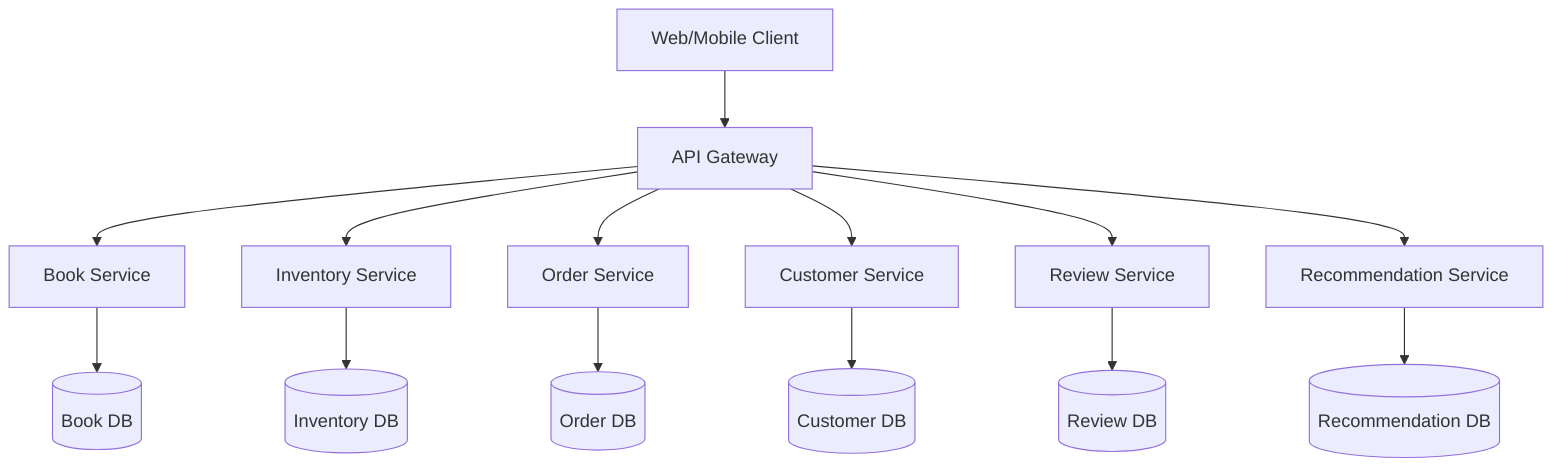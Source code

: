graph TD;
    Client["Web/Mobile Client"] --> Gateway["API Gateway"];
    Gateway --> BookService["Book Service"];
    Gateway --> InventoryService["Inventory Service"];
    Gateway --> OrderService["Order Service"];
    Gateway --> CustomerService["Customer Service"];
    Gateway --> ReviewService["Review Service"];
    Gateway --> RecommendationService["Recommendation Service"];
    BookService --> BookDB[(Book DB)];
    InventoryService --> InventoryDB[(Inventory DB)];
    OrderService --> OrderDB[(Order DB)];
    CustomerService --> CustomerDB[(Customer DB)];
    ReviewService --> ReviewDB[(Review DB)];
    RecommendationService --> RecommendationDB[(Recommendation DB)];